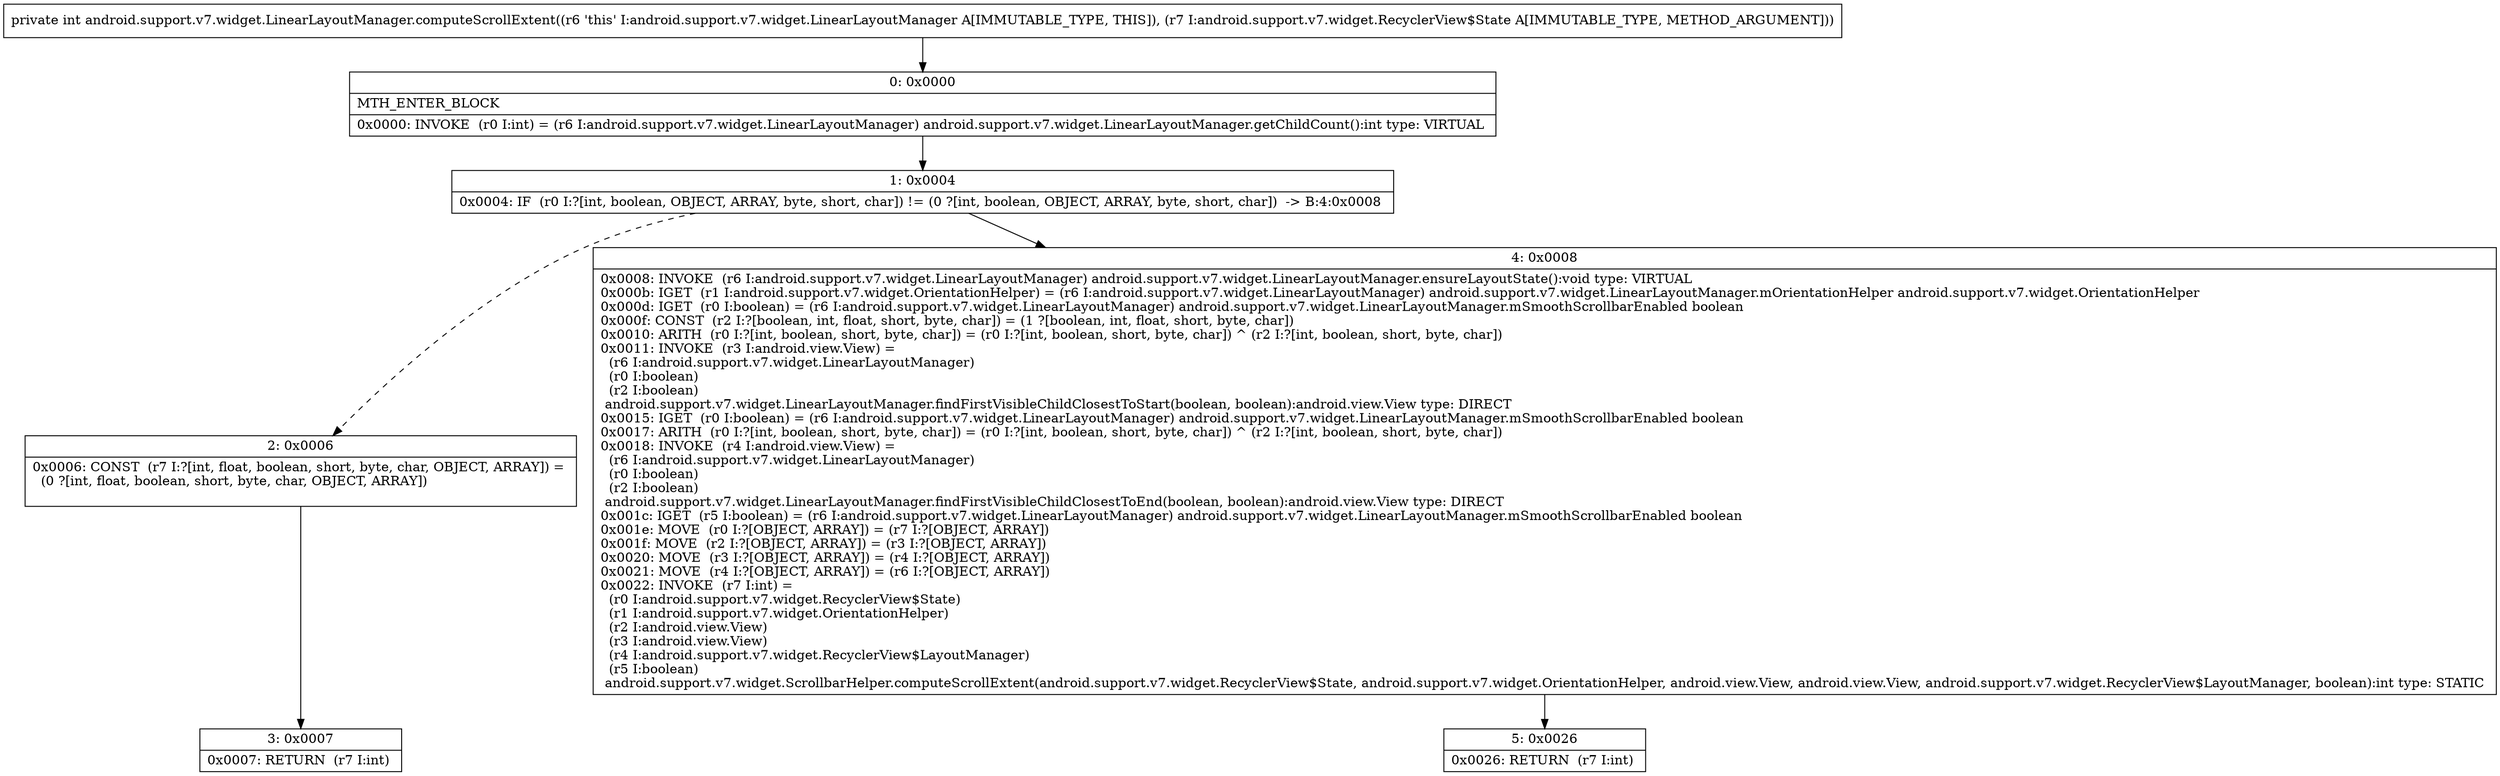 digraph "CFG forandroid.support.v7.widget.LinearLayoutManager.computeScrollExtent(Landroid\/support\/v7\/widget\/RecyclerView$State;)I" {
Node_0 [shape=record,label="{0\:\ 0x0000|MTH_ENTER_BLOCK\l|0x0000: INVOKE  (r0 I:int) = (r6 I:android.support.v7.widget.LinearLayoutManager) android.support.v7.widget.LinearLayoutManager.getChildCount():int type: VIRTUAL \l}"];
Node_1 [shape=record,label="{1\:\ 0x0004|0x0004: IF  (r0 I:?[int, boolean, OBJECT, ARRAY, byte, short, char]) != (0 ?[int, boolean, OBJECT, ARRAY, byte, short, char])  \-\> B:4:0x0008 \l}"];
Node_2 [shape=record,label="{2\:\ 0x0006|0x0006: CONST  (r7 I:?[int, float, boolean, short, byte, char, OBJECT, ARRAY]) = \l  (0 ?[int, float, boolean, short, byte, char, OBJECT, ARRAY])\l \l}"];
Node_3 [shape=record,label="{3\:\ 0x0007|0x0007: RETURN  (r7 I:int) \l}"];
Node_4 [shape=record,label="{4\:\ 0x0008|0x0008: INVOKE  (r6 I:android.support.v7.widget.LinearLayoutManager) android.support.v7.widget.LinearLayoutManager.ensureLayoutState():void type: VIRTUAL \l0x000b: IGET  (r1 I:android.support.v7.widget.OrientationHelper) = (r6 I:android.support.v7.widget.LinearLayoutManager) android.support.v7.widget.LinearLayoutManager.mOrientationHelper android.support.v7.widget.OrientationHelper \l0x000d: IGET  (r0 I:boolean) = (r6 I:android.support.v7.widget.LinearLayoutManager) android.support.v7.widget.LinearLayoutManager.mSmoothScrollbarEnabled boolean \l0x000f: CONST  (r2 I:?[boolean, int, float, short, byte, char]) = (1 ?[boolean, int, float, short, byte, char]) \l0x0010: ARITH  (r0 I:?[int, boolean, short, byte, char]) = (r0 I:?[int, boolean, short, byte, char]) ^ (r2 I:?[int, boolean, short, byte, char]) \l0x0011: INVOKE  (r3 I:android.view.View) = \l  (r6 I:android.support.v7.widget.LinearLayoutManager)\l  (r0 I:boolean)\l  (r2 I:boolean)\l android.support.v7.widget.LinearLayoutManager.findFirstVisibleChildClosestToStart(boolean, boolean):android.view.View type: DIRECT \l0x0015: IGET  (r0 I:boolean) = (r6 I:android.support.v7.widget.LinearLayoutManager) android.support.v7.widget.LinearLayoutManager.mSmoothScrollbarEnabled boolean \l0x0017: ARITH  (r0 I:?[int, boolean, short, byte, char]) = (r0 I:?[int, boolean, short, byte, char]) ^ (r2 I:?[int, boolean, short, byte, char]) \l0x0018: INVOKE  (r4 I:android.view.View) = \l  (r6 I:android.support.v7.widget.LinearLayoutManager)\l  (r0 I:boolean)\l  (r2 I:boolean)\l android.support.v7.widget.LinearLayoutManager.findFirstVisibleChildClosestToEnd(boolean, boolean):android.view.View type: DIRECT \l0x001c: IGET  (r5 I:boolean) = (r6 I:android.support.v7.widget.LinearLayoutManager) android.support.v7.widget.LinearLayoutManager.mSmoothScrollbarEnabled boolean \l0x001e: MOVE  (r0 I:?[OBJECT, ARRAY]) = (r7 I:?[OBJECT, ARRAY]) \l0x001f: MOVE  (r2 I:?[OBJECT, ARRAY]) = (r3 I:?[OBJECT, ARRAY]) \l0x0020: MOVE  (r3 I:?[OBJECT, ARRAY]) = (r4 I:?[OBJECT, ARRAY]) \l0x0021: MOVE  (r4 I:?[OBJECT, ARRAY]) = (r6 I:?[OBJECT, ARRAY]) \l0x0022: INVOKE  (r7 I:int) = \l  (r0 I:android.support.v7.widget.RecyclerView$State)\l  (r1 I:android.support.v7.widget.OrientationHelper)\l  (r2 I:android.view.View)\l  (r3 I:android.view.View)\l  (r4 I:android.support.v7.widget.RecyclerView$LayoutManager)\l  (r5 I:boolean)\l android.support.v7.widget.ScrollbarHelper.computeScrollExtent(android.support.v7.widget.RecyclerView$State, android.support.v7.widget.OrientationHelper, android.view.View, android.view.View, android.support.v7.widget.RecyclerView$LayoutManager, boolean):int type: STATIC \l}"];
Node_5 [shape=record,label="{5\:\ 0x0026|0x0026: RETURN  (r7 I:int) \l}"];
MethodNode[shape=record,label="{private int android.support.v7.widget.LinearLayoutManager.computeScrollExtent((r6 'this' I:android.support.v7.widget.LinearLayoutManager A[IMMUTABLE_TYPE, THIS]), (r7 I:android.support.v7.widget.RecyclerView$State A[IMMUTABLE_TYPE, METHOD_ARGUMENT])) }"];
MethodNode -> Node_0;
Node_0 -> Node_1;
Node_1 -> Node_2[style=dashed];
Node_1 -> Node_4;
Node_2 -> Node_3;
Node_4 -> Node_5;
}

